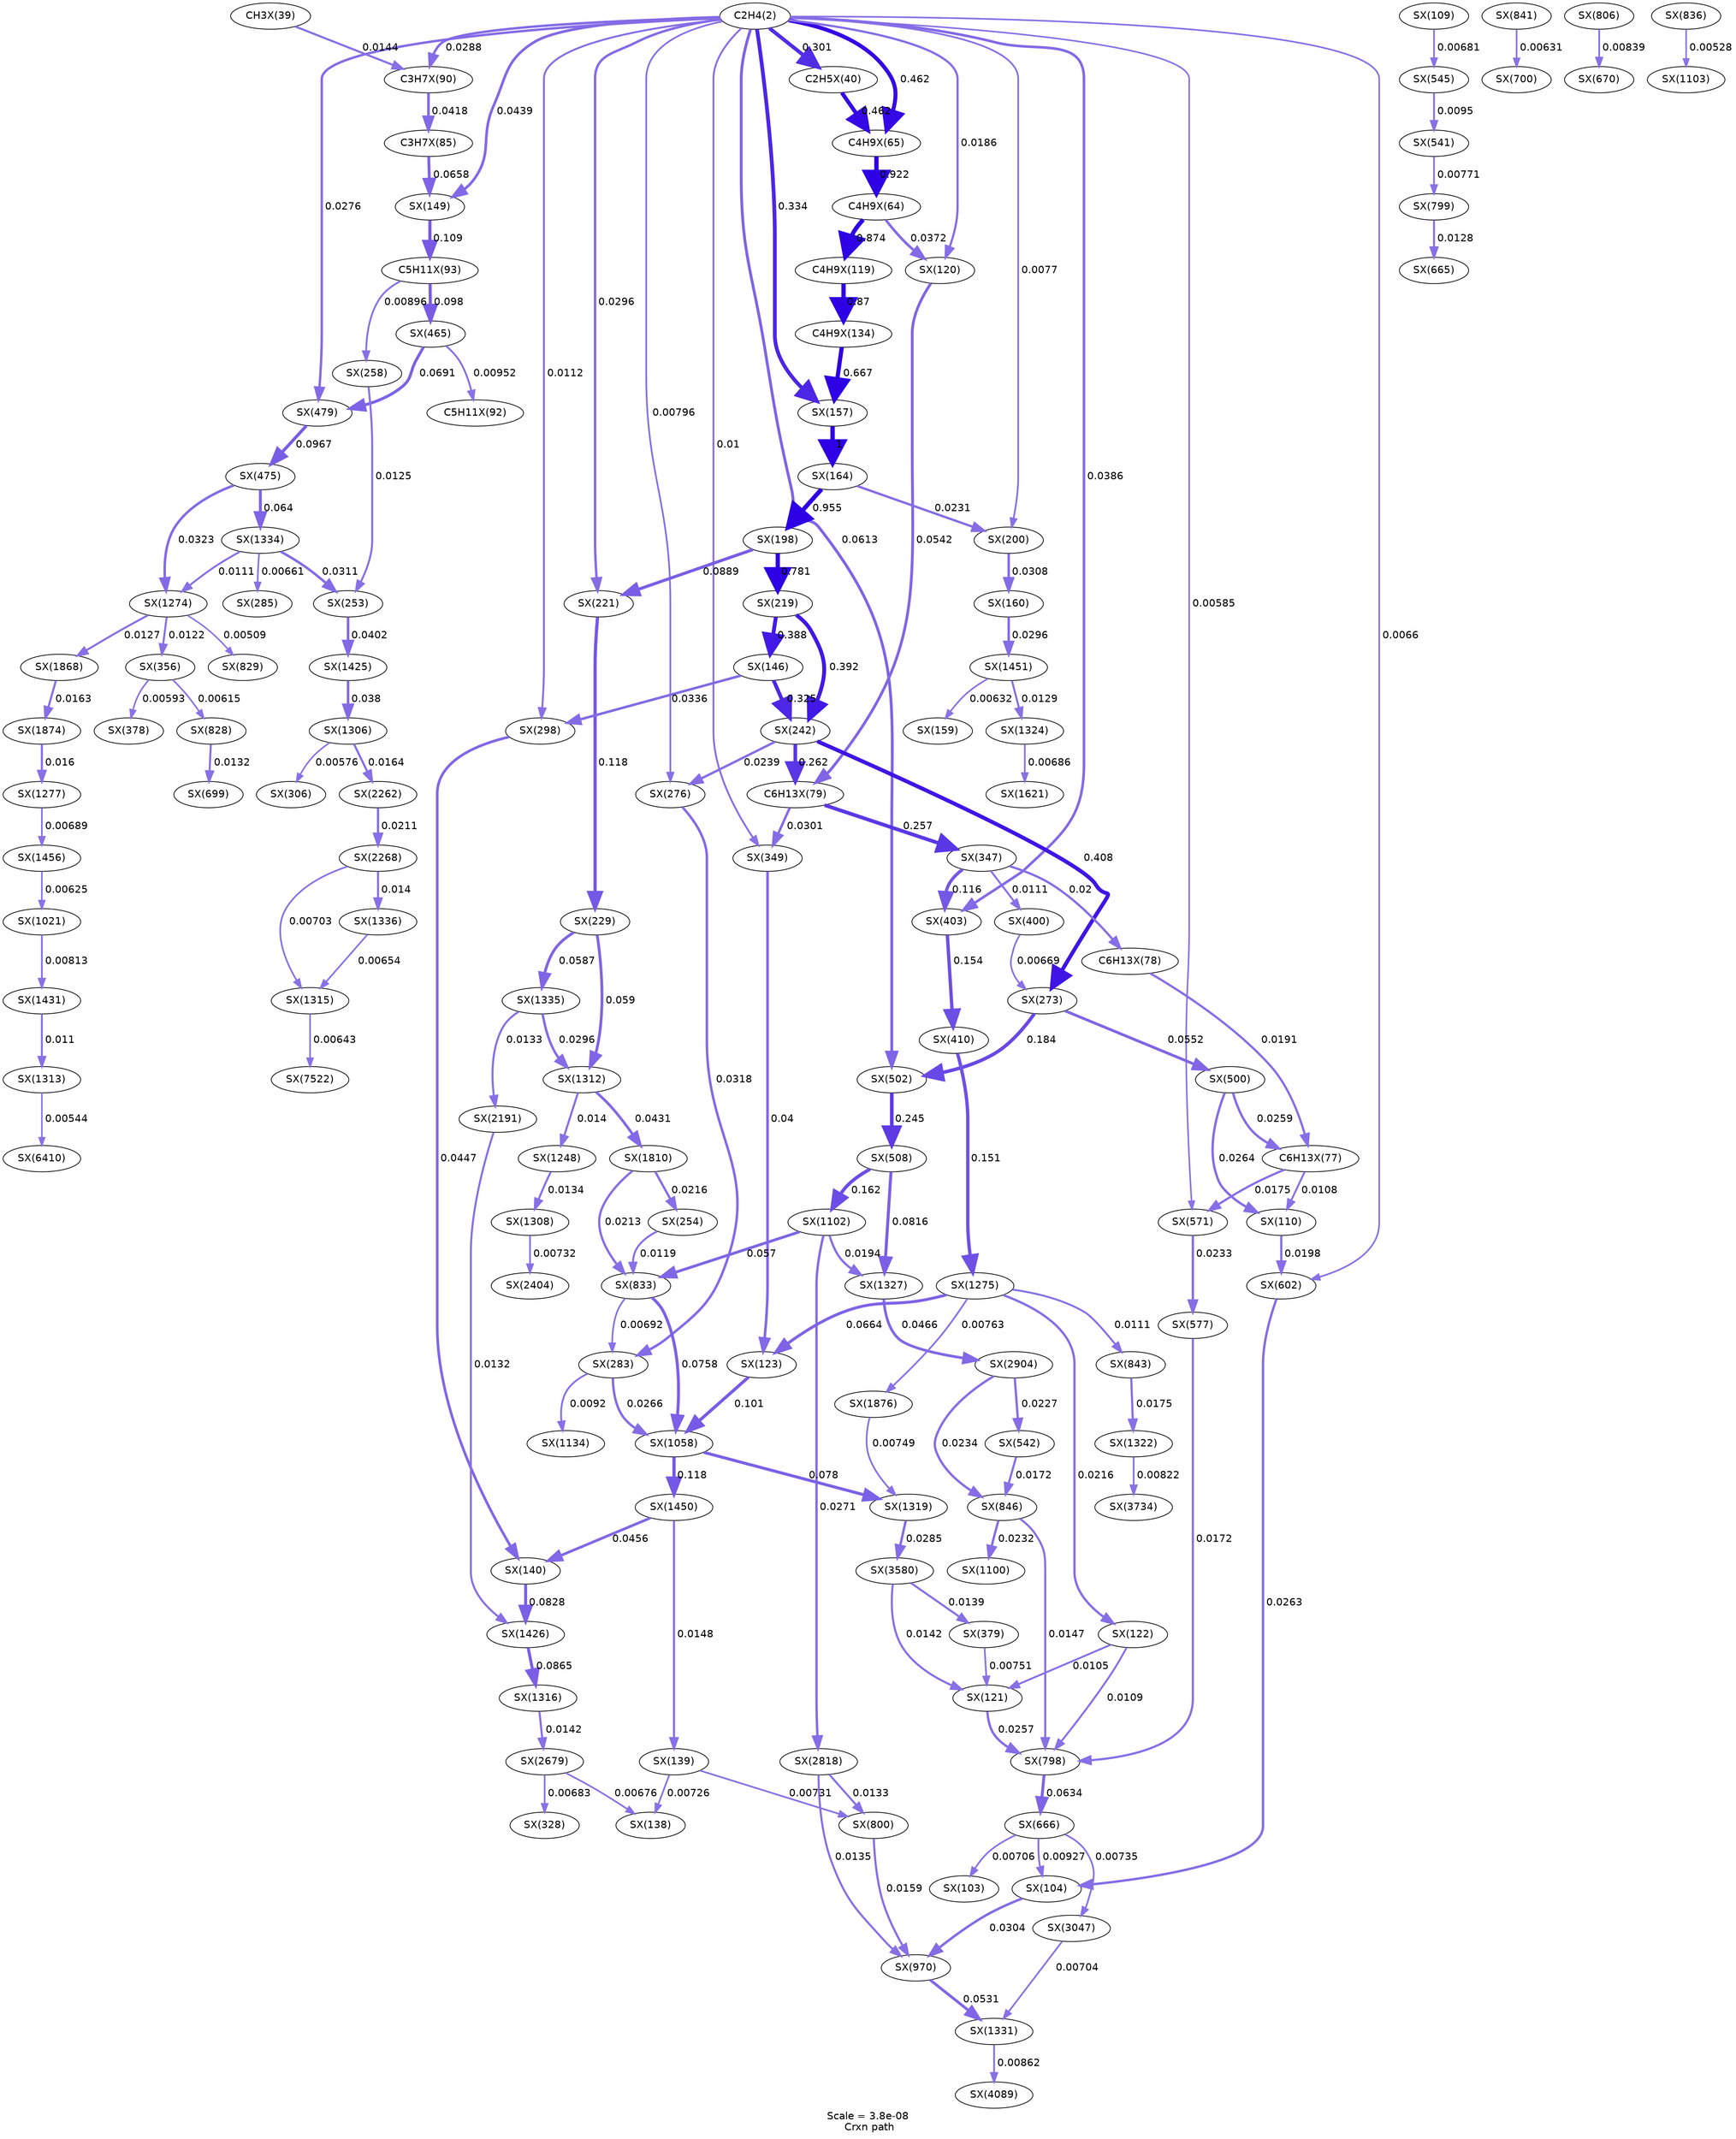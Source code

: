 digraph reaction_paths {
center=1;
s5 -> s12[fontname="Helvetica", style="setlinewidth(5.09)", arrowsize=2.55, color="0.7, 0.801, 0.9"
, label=" 0.301"];
s5 -> s14[fontname="Helvetica", style="setlinewidth(5.42)", arrowsize=2.71, color="0.7, 0.962, 0.9"
, label=" 0.462"];
s5 -> s65[fontname="Helvetica", style="setlinewidth(5.17)", arrowsize=2.59, color="0.7, 0.834, 0.9"
, label=" 0.334"];
s5 -> s47[fontname="Helvetica", style="setlinewidth(2.99)", arrowsize=1.5, color="0.7, 0.519, 0.9"
, label=" 0.0186"];
s5 -> s27[fontname="Helvetica", style="setlinewidth(3.32)", arrowsize=1.66, color="0.7, 0.529, 0.9"
, label=" 0.0288"];
s5 -> s62[fontname="Helvetica", style="setlinewidth(3.64)", arrowsize=1.82, color="0.7, 0.544, 0.9"
, label=" 0.0439"];
s5 -> s120[fontname="Helvetica", style="setlinewidth(3.29)", arrowsize=1.65, color="0.7, 0.528, 0.9"
, label=" 0.0276"];
s5 -> s123[fontname="Helvetica", style="setlinewidth(3.89)", arrowsize=1.95, color="0.7, 0.561, 0.9"
, label=" 0.0613"];
s5 -> s100[fontname="Helvetica", style="setlinewidth(2.53)", arrowsize=1.26, color="0.7, 0.51, 0.9"
, label=" 0.01"];
s5 -> s90[fontname="Helvetica", style="setlinewidth(2.35)", arrowsize=1.18, color="0.7, 0.508, 0.9"
, label=" 0.00796"];
s5 -> s93[fontname="Helvetica", style="setlinewidth(2.61)", arrowsize=1.3, color="0.7, 0.511, 0.9"
, label=" 0.0112"];
s5 -> s138[fontname="Helvetica", style="setlinewidth(2.21)", arrowsize=1.11, color="0.7, 0.507, 0.9"
, label=" 0.0066"];
s5 -> s135[fontname="Helvetica", style="setlinewidth(2.12)", arrowsize=1.06, color="0.7, 0.506, 0.9"
, label=" 0.00585"];
s5 -> s108[fontname="Helvetica", style="setlinewidth(3.54)", arrowsize=1.77, color="0.7, 0.539, 0.9"
, label=" 0.0386"];
s5 -> s80[fontname="Helvetica", style="setlinewidth(3.34)", arrowsize=1.67, color="0.7, 0.53, 0.9"
, label=" 0.0296"];
s5 -> s77[fontname="Helvetica", style="setlinewidth(2.33)", arrowsize=1.16, color="0.7, 0.508, 0.9"
, label=" 0.0077"];
s12 -> s14[fontname="Helvetica", style="setlinewidth(5.42)", arrowsize=2.71, color="0.7, 0.962, 0.9"
, label=" 0.462"];
s11 -> s27[fontname="Helvetica", style="setlinewidth(2.8)", arrowsize=1.4, color="0.7, 0.514, 0.9"
, label=" 0.0144"];
s14 -> s13[fontname="Helvetica", style="setlinewidth(5.94)", arrowsize=2.97, color="0.7, 1.42, 0.9"
, label=" 0.922"];
s13 -> s46[fontname="Helvetica", style="setlinewidth(5.9)", arrowsize=2.95, color="0.7, 1.37, 0.9"
, label=" 0.874"];
s13 -> s47[fontname="Helvetica", style="setlinewidth(3.51)", arrowsize=1.76, color="0.7, 0.537, 0.9"
, label=" 0.0372"];
s46 -> s54[fontname="Helvetica", style="setlinewidth(5.9)", arrowsize=2.95, color="0.7, 1.37, 0.9"
, label=" 0.87"];
s54 -> s65[fontname="Helvetica", style="setlinewidth(5.69)", arrowsize=2.85, color="0.7, 1.17, 0.9"
, label=" 0.667"];
s65 -> s69[fontname="Helvetica", style="setlinewidth(6)", arrowsize=3, color="0.7, 1.5, 0.9"
, label=" 1"];
s69 -> s76[fontname="Helvetica", style="setlinewidth(5.97)", arrowsize=2.98, color="0.7, 1.45, 0.9"
, label=" 0.955"];
s69 -> s77[fontname="Helvetica", style="setlinewidth(3.16)", arrowsize=1.58, color="0.7, 0.523, 0.9"
, label=" 0.0231"];
s76 -> s79[fontname="Helvetica", style="setlinewidth(5.81)", arrowsize=2.91, color="0.7, 1.28, 0.9"
, label=" 0.781"];
s76 -> s80[fontname="Helvetica", style="setlinewidth(4.17)", arrowsize=2.09, color="0.7, 0.589, 0.9"
, label=" 0.0889"];
s79 -> s83[fontname="Helvetica", style="setlinewidth(5.29)", arrowsize=2.65, color="0.7, 0.892, 0.9"
, label=" 0.392"];
s79 -> s60[fontname="Helvetica", style="setlinewidth(5.28)", arrowsize=2.64, color="0.7, 0.888, 0.9"
, label=" 0.388"];
s60 -> s83[fontname="Helvetica", style="setlinewidth(5.15)", arrowsize=2.58, color="0.7, 0.825, 0.9"
, label=" 0.325"];
s83 -> s20[fontname="Helvetica", style="setlinewidth(4.99)", arrowsize=2.5, color="0.7, 0.762, 0.9"
, label=" 0.262"];
s83 -> s88[fontname="Helvetica", style="setlinewidth(5.32)", arrowsize=2.66, color="0.7, 0.908, 0.9"
, label=" 0.408"];
s83 -> s90[fontname="Helvetica", style="setlinewidth(3.18)", arrowsize=1.59, color="0.7, 0.524, 0.9"
, label=" 0.0239"];
s60 -> s93[fontname="Helvetica", style="setlinewidth(3.44)", arrowsize=1.72, color="0.7, 0.534, 0.9"
, label=" 0.0336"];
s47 -> s20[fontname="Helvetica", style="setlinewidth(3.8)", arrowsize=1.9, color="0.7, 0.554, 0.9"
, label=" 0.0542"];
s20 -> s99[fontname="Helvetica", style="setlinewidth(4.98)", arrowsize=2.49, color="0.7, 0.757, 0.9"
, label=" 0.257"];
s20 -> s100[fontname="Helvetica", style="setlinewidth(3.35)", arrowsize=1.68, color="0.7, 0.53, 0.9"
, label=" 0.0301"];
s99 -> s19[fontname="Helvetica", style="setlinewidth(3.05)", arrowsize=1.52, color="0.7, 0.52, 0.9"
, label=" 0.02"];
s99 -> s106[fontname="Helvetica", style="setlinewidth(2.6)", arrowsize=1.3, color="0.7, 0.511, 0.9"
, label=" 0.0111"];
s99 -> s108[fontname="Helvetica", style="setlinewidth(4.37)", arrowsize=2.19, color="0.7, 0.616, 0.9"
, label=" 0.116"];
s19 -> s18[fontname="Helvetica", style="setlinewidth(3.01)", arrowsize=1.51, color="0.7, 0.519, 0.9"
, label=" 0.0191"];
s106 -> s88[fontname="Helvetica", style="setlinewidth(2.22)", arrowsize=1.11, color="0.7, 0.507, 0.9"
, label=" 0.00669"];
s88 -> s122[fontname="Helvetica", style="setlinewidth(3.81)", arrowsize=1.91, color="0.7, 0.555, 0.9"
, label=" 0.0552"];
s88 -> s123[fontname="Helvetica", style="setlinewidth(4.72)", arrowsize=2.36, color="0.7, 0.684, 0.9"
, label=" 0.184"];
s122 -> s18[fontname="Helvetica", style="setlinewidth(3.24)", arrowsize=1.62, color="0.7, 0.526, 0.9"
, label=" 0.0259"];
s122 -> s39[fontname="Helvetica", style="setlinewidth(3.26)", arrowsize=1.63, color="0.7, 0.526, 0.9"
, label=" 0.0264"];
s18 -> s39[fontname="Helvetica", style="setlinewidth(2.58)", arrowsize=1.29, color="0.7, 0.511, 0.9"
, label=" 0.0108"];
s18 -> s135[fontname="Helvetica", style="setlinewidth(2.95)", arrowsize=1.47, color="0.7, 0.518, 0.9"
, label=" 0.0175"];
s39 -> s138[fontname="Helvetica", style="setlinewidth(3.04)", arrowsize=1.52, color="0.7, 0.52, 0.9"
, label=" 0.0198"];
s27 -> s23[fontname="Helvetica", style="setlinewidth(3.6)", arrowsize=1.8, color="0.7, 0.542, 0.9"
, label=" 0.0418"];
s23 -> s62[fontname="Helvetica", style="setlinewidth(3.95)", arrowsize=1.97, color="0.7, 0.566, 0.9"
, label=" 0.0658"];
s38 -> s132[fontname="Helvetica", style="setlinewidth(2.23)", arrowsize=1.12, color="0.7, 0.507, 0.9"
, label=" 0.00681"];
s115 -> s29[fontname="Helvetica", style="setlinewidth(2.49)", arrowsize=1.24, color="0.7, 0.51, 0.9"
, label=" 0.00952"];
s30 -> s115[fontname="Helvetica", style="setlinewidth(4.25)", arrowsize=2.12, color="0.7, 0.598, 0.9"
, label=" 0.098"];
s115 -> s120[fontname="Helvetica", style="setlinewidth(3.98)", arrowsize=1.99, color="0.7, 0.569, 0.9"
, label=" 0.0691"];
s62 -> s30[fontname="Helvetica", style="setlinewidth(4.33)", arrowsize=2.16, color="0.7, 0.609, 0.9"
, label=" 0.109"];
s30 -> s87[fontname="Helvetica", style="setlinewidth(2.44)", arrowsize=1.22, color="0.7, 0.509, 0.9"
, label=" 0.00896"];
s120 -> s118[fontname="Helvetica", style="setlinewidth(4.24)", arrowsize=2.12, color="0.7, 0.597, 0.9"
, label=" 0.0967"];
s118 -> s216[fontname="Helvetica", style="setlinewidth(3.93)", arrowsize=1.96, color="0.7, 0.564, 0.9"
, label=" 0.064"];
s118 -> s197[fontname="Helvetica", style="setlinewidth(3.41)", arrowsize=1.7, color="0.7, 0.532, 0.9"
, label=" 0.0323"];
s216 -> s92[fontname="Helvetica", style="setlinewidth(2.21)", arrowsize=1.11, color="0.7, 0.507, 0.9"
, label=" 0.00661"];
s216 -> s85[fontname="Helvetica", style="setlinewidth(3.38)", arrowsize=1.69, color="0.7, 0.531, 0.9"
, label=" 0.0311"];
s216 -> s197[fontname="Helvetica", style="setlinewidth(2.6)", arrowsize=1.3, color="0.7, 0.511, 0.9"
, label=" 0.0111"];
s87 -> s85[fontname="Helvetica", style="setlinewidth(2.69)", arrowsize=1.34, color="0.7, 0.512, 0.9"
, label=" 0.0125"];
s85 -> s219[fontname="Helvetica", style="setlinewidth(3.57)", arrowsize=1.79, color="0.7, 0.54, 0.9"
, label=" 0.0402"];
s197 -> s101[fontname="Helvetica", style="setlinewidth(2.67)", arrowsize=1.34, color="0.7, 0.512, 0.9"
, label=" 0.0122"];
s197 -> s168[fontname="Helvetica", style="setlinewidth(2.01)", arrowsize=1.01, color="0.7, 0.505, 0.9"
, label=" 0.00509"];
s197 -> s232[fontname="Helvetica", style="setlinewidth(2.7)", arrowsize=1.35, color="0.7, 0.513, 0.9"
, label=" 0.0127"];
s101 -> s167[fontname="Helvetica", style="setlinewidth(2.16)", arrowsize=1.08, color="0.7, 0.506, 0.9"
, label=" 0.00615"];
s101 -> s103[fontname="Helvetica", style="setlinewidth(2.13)", arrowsize=1.06, color="0.7, 0.506, 0.9"
, label=" 0.00593"];
s219 -> s200[fontname="Helvetica", style="setlinewidth(3.53)", arrowsize=1.77, color="0.7, 0.538, 0.9"
, label=" 0.038"];
s200 -> s94[fontname="Helvetica", style="setlinewidth(2.11)", arrowsize=1.05, color="0.7, 0.506, 0.9"
, label=" 0.00576"];
s200 -> s242[fontname="Helvetica", style="setlinewidth(2.9)", arrowsize=1.45, color="0.7, 0.516, 0.9"
, label=" 0.0164"];
s130 -> s163[fontname="Helvetica", style="setlinewidth(2.33)", arrowsize=1.16, color="0.7, 0.508, 0.9"
, label=" 0.00771"];
s163 -> s151[fontname="Helvetica", style="setlinewidth(2.71)", arrowsize=1.35, color="0.7, 0.513, 0.9"
, label=" 0.0128"];
s132 -> s130[fontname="Helvetica", style="setlinewidth(2.48)", arrowsize=1.24, color="0.7, 0.51, 0.9"
, label=" 0.0095"];
s167 -> s154[fontname="Helvetica", style="setlinewidth(2.73)", arrowsize=1.37, color="0.7, 0.513, 0.9"
, label=" 0.0132"];
s123 -> s124[fontname="Helvetica", style="setlinewidth(4.94)", arrowsize=2.47, color="0.7, 0.745, 0.9"
, label=" 0.245"];
s124 -> s186[fontname="Helvetica", style="setlinewidth(4.63)", arrowsize=2.31, color="0.7, 0.662, 0.9"
, label=" 0.162"];
s124 -> s213[fontname="Helvetica", style="setlinewidth(4.11)", arrowsize=2.05, color="0.7, 0.582, 0.9"
, label=" 0.0816"];
s186 -> s252[fontname="Helvetica", style="setlinewidth(3.28)", arrowsize=1.64, color="0.7, 0.527, 0.9"
, label=" 0.0271"];
s186 -> s170[fontname="Helvetica", style="setlinewidth(3.84)", arrowsize=1.92, color="0.7, 0.557, 0.9"
, label=" 0.057"];
s186 -> s213[fontname="Helvetica", style="setlinewidth(3.02)", arrowsize=1.51, color="0.7, 0.519, 0.9"
, label=" 0.0194"];
s252 -> s164[fontname="Helvetica", style="setlinewidth(2.74)", arrowsize=1.37, color="0.7, 0.513, 0.9"
, label=" 0.0133"];
s252 -> s177[fontname="Helvetica", style="setlinewidth(2.75)", arrowsize=1.38, color="0.7, 0.514, 0.9"
, label=" 0.0135"];
s86 -> s170[fontname="Helvetica", style="setlinewidth(2.66)", arrowsize=1.33, color="0.7, 0.512, 0.9"
, label=" 0.0119"];
s231 -> s170[fontname="Helvetica", style="setlinewidth(3.09)", arrowsize=1.55, color="0.7, 0.521, 0.9"
, label=" 0.0213"];
s170 -> s91[fontname="Helvetica", style="setlinewidth(2.25)", arrowsize=1.12, color="0.7, 0.507, 0.9"
, label=" 0.00692"];
s170 -> s183[fontname="Helvetica", style="setlinewidth(4.05)", arrowsize=2.03, color="0.7, 0.576, 0.9"
, label=" 0.0758"];
s213 -> s254[fontname="Helvetica", style="setlinewidth(3.69)", arrowsize=1.84, color="0.7, 0.547, 0.9"
, label=" 0.0466"];
s254 -> s175[fontname="Helvetica", style="setlinewidth(3.17)", arrowsize=1.58, color="0.7, 0.523, 0.9"
, label=" 0.0234"];
s254 -> s131[fontname="Helvetica", style="setlinewidth(3.14)", arrowsize=1.57, color="0.7, 0.523, 0.9"
, label=" 0.0227"];
s231 -> s86[fontname="Helvetica", style="setlinewidth(3.1)", arrowsize=1.55, color="0.7, 0.522, 0.9"
, label=" 0.0216"];
s204 -> s231[fontname="Helvetica", style="setlinewidth(3.63)", arrowsize=1.81, color="0.7, 0.543, 0.9"
, label=" 0.0431"];
s91 -> s183[fontname="Helvetica", style="setlinewidth(3.26)", arrowsize=1.63, color="0.7, 0.527, 0.9"
, label=" 0.0266"];
s90 -> s91[fontname="Helvetica", style="setlinewidth(3.4)", arrowsize=1.7, color="0.7, 0.532, 0.9"
, label=" 0.0318"];
s91 -> s189[fontname="Helvetica", style="setlinewidth(2.46)", arrowsize=1.23, color="0.7, 0.509, 0.9"
, label=" 0.0092"];
s50 -> s183[fontname="Helvetica", style="setlinewidth(4.27)", arrowsize=2.13, color="0.7, 0.601, 0.9"
, label=" 0.101"];
s183 -> s223[fontname="Helvetica", style="setlinewidth(4.38)", arrowsize=2.19, color="0.7, 0.618, 0.9"
, label=" 0.118"];
s183 -> s210[fontname="Helvetica", style="setlinewidth(4.07)", arrowsize=2.04, color="0.7, 0.578, 0.9"
, label=" 0.078"];
s100 -> s50[fontname="Helvetica", style="setlinewidth(3.57)", arrowsize=1.78, color="0.7, 0.54, 0.9"
, label=" 0.04"];
s198 -> s50[fontname="Helvetica", style="setlinewidth(3.95)", arrowsize=1.98, color="0.7, 0.566, 0.9"
, label=" 0.0664"];
s223 -> s58[fontname="Helvetica", style="setlinewidth(2.82)", arrowsize=1.41, color="0.7, 0.515, 0.9"
, label=" 0.0148"];
s223 -> s59[fontname="Helvetica", style="setlinewidth(3.67)", arrowsize=1.83, color="0.7, 0.546, 0.9"
, label=" 0.0456"];
s58 -> s57[fontname="Helvetica", style="setlinewidth(2.28)", arrowsize=1.14, color="0.7, 0.507, 0.9"
, label=" 0.00726"];
s58 -> s164[fontname="Helvetica", style="setlinewidth(2.29)", arrowsize=1.14, color="0.7, 0.507, 0.9"
, label=" 0.00731"];
s93 -> s59[fontname="Helvetica", style="setlinewidth(3.65)", arrowsize=1.83, color="0.7, 0.545, 0.9"
, label=" 0.0447"];
s59 -> s220[fontname="Helvetica", style="setlinewidth(4.12)", arrowsize=2.06, color="0.7, 0.583, 0.9"
, label=" 0.0828"];
s210 -> s258[fontname="Helvetica", style="setlinewidth(3.31)", arrowsize=1.66, color="0.7, 0.529, 0.9"
, label=" 0.0285"];
s234 -> s210[fontname="Helvetica", style="setlinewidth(2.31)", arrowsize=1.15, color="0.7, 0.507, 0.9"
, label=" 0.00749"];
s258 -> s48[fontname="Helvetica", style="setlinewidth(2.79)", arrowsize=1.39, color="0.7, 0.514, 0.9"
, label=" 0.0142"];
s258 -> s104[fontname="Helvetica", style="setlinewidth(2.77)", arrowsize=1.39, color="0.7, 0.514, 0.9"
, label=" 0.0139"];
s198 -> s234[fontname="Helvetica", style="setlinewidth(2.32)", arrowsize=1.16, color="0.7, 0.508, 0.9"
, label=" 0.00763"];
s220 -> s208[fontname="Helvetica", style="setlinewidth(4.15)", arrowsize=2.08, color="0.7, 0.586, 0.9"
, label=" 0.0865"];
s241 -> s220[fontname="Helvetica", style="setlinewidth(2.73)", arrowsize=1.37, color="0.7, 0.513, 0.9"
, label=" 0.0132"];
s208 -> s249[fontname="Helvetica", style="setlinewidth(2.79)", arrowsize=1.39, color="0.7, 0.514, 0.9"
, label=" 0.0142"];
s249 -> s57[fontname="Helvetica", style="setlinewidth(2.23)", arrowsize=1.11, color="0.7, 0.507, 0.9"
, label=" 0.00676"];
s249 -> s97[fontname="Helvetica", style="setlinewidth(2.24)", arrowsize=1.12, color="0.7, 0.507, 0.9"
, label=" 0.00683"];
s217 -> s241[fontname="Helvetica", style="setlinewidth(2.74)", arrowsize=1.37, color="0.7, 0.513, 0.9"
, label=" 0.0133"];
s202 -> s248[fontname="Helvetica", style="setlinewidth(2.29)", arrowsize=1.14, color="0.7, 0.507, 0.9"
, label=" 0.00732"];
s224 -> s67[fontname="Helvetica", style="setlinewidth(2.18)", arrowsize=1.09, color="0.7, 0.506, 0.9"
, label=" 0.00632"];
s198 -> s49[fontname="Helvetica", style="setlinewidth(3.11)", arrowsize=1.55, color="0.7, 0.522, 0.9"
, label=" 0.0216"];
s198 -> s174[fontname="Helvetica", style="setlinewidth(2.6)", arrowsize=1.3, color="0.7, 0.511, 0.9"
, label=" 0.0111"];
s109 -> s198[fontname="Helvetica", style="setlinewidth(4.57)", arrowsize=2.29, color="0.7, 0.651, 0.9"
, label=" 0.151"];
s49 -> s162[fontname="Helvetica", style="setlinewidth(2.59)", arrowsize=1.3, color="0.7, 0.511, 0.9"
, label=" 0.0109"];
s49 -> s48[fontname="Helvetica", style="setlinewidth(2.56)", arrowsize=1.28, color="0.7, 0.511, 0.9"
, label=" 0.0105"];
s174 -> s211[fontname="Helvetica", style="setlinewidth(2.94)", arrowsize=1.47, color="0.7, 0.517, 0.9"
, label=" 0.0175"];
s108 -> s109[fontname="Helvetica", style="setlinewidth(4.59)", arrowsize=2.29, color="0.7, 0.654, 0.9"
, label=" 0.154"];
s211 -> s259[fontname="Helvetica", style="setlinewidth(2.38)", arrowsize=1.19, color="0.7, 0.508, 0.9"
, label=" 0.00822"];
s212 -> s227[fontname="Helvetica", style="setlinewidth(2.24)", arrowsize=1.12, color="0.7, 0.507, 0.9"
, label=" 0.00686"];
s164 -> s177[fontname="Helvetica", style="setlinewidth(2.88)", arrowsize=1.44, color="0.7, 0.516, 0.9"
, label=" 0.0159"];
s37 -> s177[fontname="Helvetica", style="setlinewidth(3.36)", arrowsize=1.68, color="0.7, 0.53, 0.9"
, label=" 0.0304"];
s177 -> s215[fontname="Helvetica", style="setlinewidth(3.78)", arrowsize=1.89, color="0.7, 0.553, 0.9"
, label=" 0.0531"];
s138 -> s37[fontname="Helvetica", style="setlinewidth(3.25)", arrowsize=1.63, color="0.7, 0.526, 0.9"
, label=" 0.0263"];
s152 -> s37[fontname="Helvetica", style="setlinewidth(2.47)", arrowsize=1.23, color="0.7, 0.509, 0.9"
, label=" 0.00927"];
s215 -> s261[fontname="Helvetica", style="setlinewidth(2.41)", arrowsize=1.21, color="0.7, 0.509, 0.9"
, label=" 0.00862"];
s256 -> s215[fontname="Helvetica", style="setlinewidth(2.26)", arrowsize=1.13, color="0.7, 0.507, 0.9"
, label=" 0.00704"];
s152 -> s256[fontname="Helvetica", style="setlinewidth(2.29)", arrowsize=1.15, color="0.7, 0.507, 0.9"
, label=" 0.00735"];
s152 -> s36[fontname="Helvetica", style="setlinewidth(2.26)", arrowsize=1.13, color="0.7, 0.507, 0.9"
, label=" 0.00706"];
s162 -> s152[fontname="Helvetica", style="setlinewidth(3.92)", arrowsize=1.96, color="0.7, 0.563, 0.9"
, label=" 0.0634"];
s48 -> s162[fontname="Helvetica", style="setlinewidth(3.24)", arrowsize=1.62, color="0.7, 0.526, 0.9"
, label=" 0.0257"];
s175 -> s162[fontname="Helvetica", style="setlinewidth(2.81)", arrowsize=1.41, color="0.7, 0.515, 0.9"
, label=" 0.0147"];
s136 -> s162[fontname="Helvetica", style="setlinewidth(2.93)", arrowsize=1.47, color="0.7, 0.517, 0.9"
, label=" 0.0172"];
s104 -> s48[fontname="Helvetica", style="setlinewidth(2.31)", arrowsize=1.15, color="0.7, 0.508, 0.9"
, label=" 0.00751"];
s131 -> s175[fontname="Helvetica", style="setlinewidth(2.93)", arrowsize=1.47, color="0.7, 0.517, 0.9"
, label=" 0.0172"];
s175 -> s185[fontname="Helvetica", style="setlinewidth(3.16)", arrowsize=1.58, color="0.7, 0.523, 0.9"
, label=" 0.0232"];
s135 -> s136[fontname="Helvetica", style="setlinewidth(3.16)", arrowsize=1.58, color="0.7, 0.523, 0.9"
, label=" 0.0233"];
s173 -> s155[fontname="Helvetica", style="setlinewidth(2.18)", arrowsize=1.09, color="0.7, 0.506, 0.9"
, label=" 0.00631"];
s217 -> s204[fontname="Helvetica", style="setlinewidth(3.34)", arrowsize=1.67, color="0.7, 0.53, 0.9"
, label=" 0.0296"];
s81 -> s204[fontname="Helvetica", style="setlinewidth(3.86)", arrowsize=1.93, color="0.7, 0.559, 0.9"
, label=" 0.059"];
s204 -> s195[fontname="Helvetica", style="setlinewidth(2.78)", arrowsize=1.39, color="0.7, 0.514, 0.9"
, label=" 0.014"];
s81 -> s217[fontname="Helvetica", style="setlinewidth(3.86)", arrowsize=1.93, color="0.7, 0.559, 0.9"
, label=" 0.0587"];
s80 -> s81[fontname="Helvetica", style="setlinewidth(4.39)", arrowsize=2.19, color="0.7, 0.618, 0.9"
, label=" 0.118"];
s195 -> s202[fontname="Helvetica", style="setlinewidth(2.74)", arrowsize=1.37, color="0.7, 0.513, 0.9"
, label=" 0.0134"];
s77 -> s68[fontname="Helvetica", style="setlinewidth(3.37)", arrowsize=1.69, color="0.7, 0.531, 0.9"
, label=" 0.0308"];
s68 -> s224[fontname="Helvetica", style="setlinewidth(3.34)", arrowsize=1.67, color="0.7, 0.53, 0.9"
, label=" 0.0296"];
s224 -> s212[fontname="Helvetica", style="setlinewidth(2.72)", arrowsize=1.36, color="0.7, 0.513, 0.9"
, label=" 0.0129"];
s242 -> s243[fontname="Helvetica", style="setlinewidth(3.09)", arrowsize=1.54, color="0.7, 0.521, 0.9"
, label=" 0.0211"];
s243 -> s218[fontname="Helvetica", style="setlinewidth(2.78)", arrowsize=1.39, color="0.7, 0.514, 0.9"
, label=" 0.014"];
s243 -> s207[fontname="Helvetica", style="setlinewidth(2.26)", arrowsize=1.13, color="0.7, 0.507, 0.9"
, label=" 0.00703"];
s218 -> s207[fontname="Helvetica", style="setlinewidth(2.2)", arrowsize=1.1, color="0.7, 0.507, 0.9"
, label=" 0.00654"];
s180 -> s222[fontname="Helvetica", style="setlinewidth(2.37)", arrowsize=1.18, color="0.7, 0.508, 0.9"
, label=" 0.00813"];
s222 -> s205[fontname="Helvetica", style="setlinewidth(2.6)", arrowsize=1.3, color="0.7, 0.511, 0.9"
, label=" 0.011"];
s207 -> s271[fontname="Helvetica", style="setlinewidth(2.19)", arrowsize=1.1, color="0.7, 0.506, 0.9"
, label=" 0.00643"];
s226 -> s180[fontname="Helvetica", style="setlinewidth(2.17)", arrowsize=1.08, color="0.7, 0.506, 0.9"
, label=" 0.00625"];
s205 -> s266[fontname="Helvetica", style="setlinewidth(2.06)", arrowsize=1.03, color="0.7, 0.505, 0.9"
, label=" 0.00544"];
s199 -> s226[fontname="Helvetica", style="setlinewidth(2.24)", arrowsize=1.12, color="0.7, 0.507, 0.9"
, label=" 0.00689"];
s233 -> s199[fontname="Helvetica", style="setlinewidth(2.88)", arrowsize=1.44, color="0.7, 0.516, 0.9"
, label=" 0.016"];
s232 -> s233[fontname="Helvetica", style="setlinewidth(2.89)", arrowsize=1.45, color="0.7, 0.516, 0.9"
, label=" 0.0163"];
s166 -> s153[fontname="Helvetica", style="setlinewidth(2.39)", arrowsize=1.2, color="0.7, 0.508, 0.9"
, label=" 0.00839"];
s172 -> s187[fontname="Helvetica", style="setlinewidth(2.04)", arrowsize=1.02, color="0.7, 0.505, 0.9"
, label=" 0.00528"];
s5 [ fontname="Helvetica", label="C2H4(2)"];
s11 [ fontname="Helvetica", label="CH3X(39)"];
s12 [ fontname="Helvetica", label="C2H5X(40)"];
s13 [ fontname="Helvetica", label="C4H9X(64)"];
s14 [ fontname="Helvetica", label="C4H9X(65)"];
s18 [ fontname="Helvetica", label="C6H13X(77)"];
s19 [ fontname="Helvetica", label="C6H13X(78)"];
s20 [ fontname="Helvetica", label="C6H13X(79)"];
s23 [ fontname="Helvetica", label="C3H7X(85)"];
s27 [ fontname="Helvetica", label="C3H7X(90)"];
s29 [ fontname="Helvetica", label="C5H11X(92)"];
s30 [ fontname="Helvetica", label="C5H11X(93)"];
s36 [ fontname="Helvetica", label="SX(103)"];
s37 [ fontname="Helvetica", label="SX(104)"];
s38 [ fontname="Helvetica", label="SX(109)"];
s39 [ fontname="Helvetica", label="SX(110)"];
s46 [ fontname="Helvetica", label="C4H9X(119)"];
s47 [ fontname="Helvetica", label="SX(120)"];
s48 [ fontname="Helvetica", label="SX(121)"];
s49 [ fontname="Helvetica", label="SX(122)"];
s50 [ fontname="Helvetica", label="SX(123)"];
s54 [ fontname="Helvetica", label="C4H9X(134)"];
s57 [ fontname="Helvetica", label="SX(138)"];
s58 [ fontname="Helvetica", label="SX(139)"];
s59 [ fontname="Helvetica", label="SX(140)"];
s60 [ fontname="Helvetica", label="SX(146)"];
s62 [ fontname="Helvetica", label="SX(149)"];
s65 [ fontname="Helvetica", label="SX(157)"];
s67 [ fontname="Helvetica", label="SX(159)"];
s68 [ fontname="Helvetica", label="SX(160)"];
s69 [ fontname="Helvetica", label="SX(164)"];
s76 [ fontname="Helvetica", label="SX(198)"];
s77 [ fontname="Helvetica", label="SX(200)"];
s79 [ fontname="Helvetica", label="SX(219)"];
s80 [ fontname="Helvetica", label="SX(221)"];
s81 [ fontname="Helvetica", label="SX(229)"];
s83 [ fontname="Helvetica", label="SX(242)"];
s85 [ fontname="Helvetica", label="SX(253)"];
s86 [ fontname="Helvetica", label="SX(254)"];
s87 [ fontname="Helvetica", label="SX(258)"];
s88 [ fontname="Helvetica", label="SX(273)"];
s90 [ fontname="Helvetica", label="SX(276)"];
s91 [ fontname="Helvetica", label="SX(283)"];
s92 [ fontname="Helvetica", label="SX(285)"];
s93 [ fontname="Helvetica", label="SX(298)"];
s94 [ fontname="Helvetica", label="SX(306)"];
s97 [ fontname="Helvetica", label="SX(328)"];
s99 [ fontname="Helvetica", label="SX(347)"];
s100 [ fontname="Helvetica", label="SX(349)"];
s101 [ fontname="Helvetica", label="SX(356)"];
s103 [ fontname="Helvetica", label="SX(378)"];
s104 [ fontname="Helvetica", label="SX(379)"];
s106 [ fontname="Helvetica", label="SX(400)"];
s108 [ fontname="Helvetica", label="SX(403)"];
s109 [ fontname="Helvetica", label="SX(410)"];
s115 [ fontname="Helvetica", label="SX(465)"];
s118 [ fontname="Helvetica", label="SX(475)"];
s120 [ fontname="Helvetica", label="SX(479)"];
s122 [ fontname="Helvetica", label="SX(500)"];
s123 [ fontname="Helvetica", label="SX(502)"];
s124 [ fontname="Helvetica", label="SX(508)"];
s130 [ fontname="Helvetica", label="SX(541)"];
s131 [ fontname="Helvetica", label="SX(542)"];
s132 [ fontname="Helvetica", label="SX(545)"];
s135 [ fontname="Helvetica", label="SX(571)"];
s136 [ fontname="Helvetica", label="SX(577)"];
s138 [ fontname="Helvetica", label="SX(602)"];
s151 [ fontname="Helvetica", label="SX(665)"];
s152 [ fontname="Helvetica", label="SX(666)"];
s153 [ fontname="Helvetica", label="SX(670)"];
s154 [ fontname="Helvetica", label="SX(699)"];
s155 [ fontname="Helvetica", label="SX(700)"];
s162 [ fontname="Helvetica", label="SX(798)"];
s163 [ fontname="Helvetica", label="SX(799)"];
s164 [ fontname="Helvetica", label="SX(800)"];
s166 [ fontname="Helvetica", label="SX(806)"];
s167 [ fontname="Helvetica", label="SX(828)"];
s168 [ fontname="Helvetica", label="SX(829)"];
s170 [ fontname="Helvetica", label="SX(833)"];
s172 [ fontname="Helvetica", label="SX(836)"];
s173 [ fontname="Helvetica", label="SX(841)"];
s174 [ fontname="Helvetica", label="SX(843)"];
s175 [ fontname="Helvetica", label="SX(846)"];
s177 [ fontname="Helvetica", label="SX(970)"];
s180 [ fontname="Helvetica", label="SX(1021)"];
s183 [ fontname="Helvetica", label="SX(1058)"];
s185 [ fontname="Helvetica", label="SX(1100)"];
s186 [ fontname="Helvetica", label="SX(1102)"];
s187 [ fontname="Helvetica", label="SX(1103)"];
s189 [ fontname="Helvetica", label="SX(1134)"];
s195 [ fontname="Helvetica", label="SX(1248)"];
s197 [ fontname="Helvetica", label="SX(1274)"];
s198 [ fontname="Helvetica", label="SX(1275)"];
s199 [ fontname="Helvetica", label="SX(1277)"];
s200 [ fontname="Helvetica", label="SX(1306)"];
s202 [ fontname="Helvetica", label="SX(1308)"];
s204 [ fontname="Helvetica", label="SX(1312)"];
s205 [ fontname="Helvetica", label="SX(1313)"];
s207 [ fontname="Helvetica", label="SX(1315)"];
s208 [ fontname="Helvetica", label="SX(1316)"];
s210 [ fontname="Helvetica", label="SX(1319)"];
s211 [ fontname="Helvetica", label="SX(1322)"];
s212 [ fontname="Helvetica", label="SX(1324)"];
s213 [ fontname="Helvetica", label="SX(1327)"];
s215 [ fontname="Helvetica", label="SX(1331)"];
s216 [ fontname="Helvetica", label="SX(1334)"];
s217 [ fontname="Helvetica", label="SX(1335)"];
s218 [ fontname="Helvetica", label="SX(1336)"];
s219 [ fontname="Helvetica", label="SX(1425)"];
s220 [ fontname="Helvetica", label="SX(1426)"];
s222 [ fontname="Helvetica", label="SX(1431)"];
s223 [ fontname="Helvetica", label="SX(1450)"];
s224 [ fontname="Helvetica", label="SX(1451)"];
s226 [ fontname="Helvetica", label="SX(1456)"];
s227 [ fontname="Helvetica", label="SX(1621)"];
s231 [ fontname="Helvetica", label="SX(1810)"];
s232 [ fontname="Helvetica", label="SX(1868)"];
s233 [ fontname="Helvetica", label="SX(1874)"];
s234 [ fontname="Helvetica", label="SX(1876)"];
s241 [ fontname="Helvetica", label="SX(2191)"];
s242 [ fontname="Helvetica", label="SX(2262)"];
s243 [ fontname="Helvetica", label="SX(2268)"];
s248 [ fontname="Helvetica", label="SX(2404)"];
s249 [ fontname="Helvetica", label="SX(2679)"];
s252 [ fontname="Helvetica", label="SX(2818)"];
s254 [ fontname="Helvetica", label="SX(2904)"];
s256 [ fontname="Helvetica", label="SX(3047)"];
s258 [ fontname="Helvetica", label="SX(3580)"];
s259 [ fontname="Helvetica", label="SX(3734)"];
s261 [ fontname="Helvetica", label="SX(4089)"];
s266 [ fontname="Helvetica", label="SX(6410)"];
s271 [ fontname="Helvetica", label="SX(7522)"];
 label = "Scale = 3.8e-08\l Crxn path";
 fontname = "Helvetica";
}
